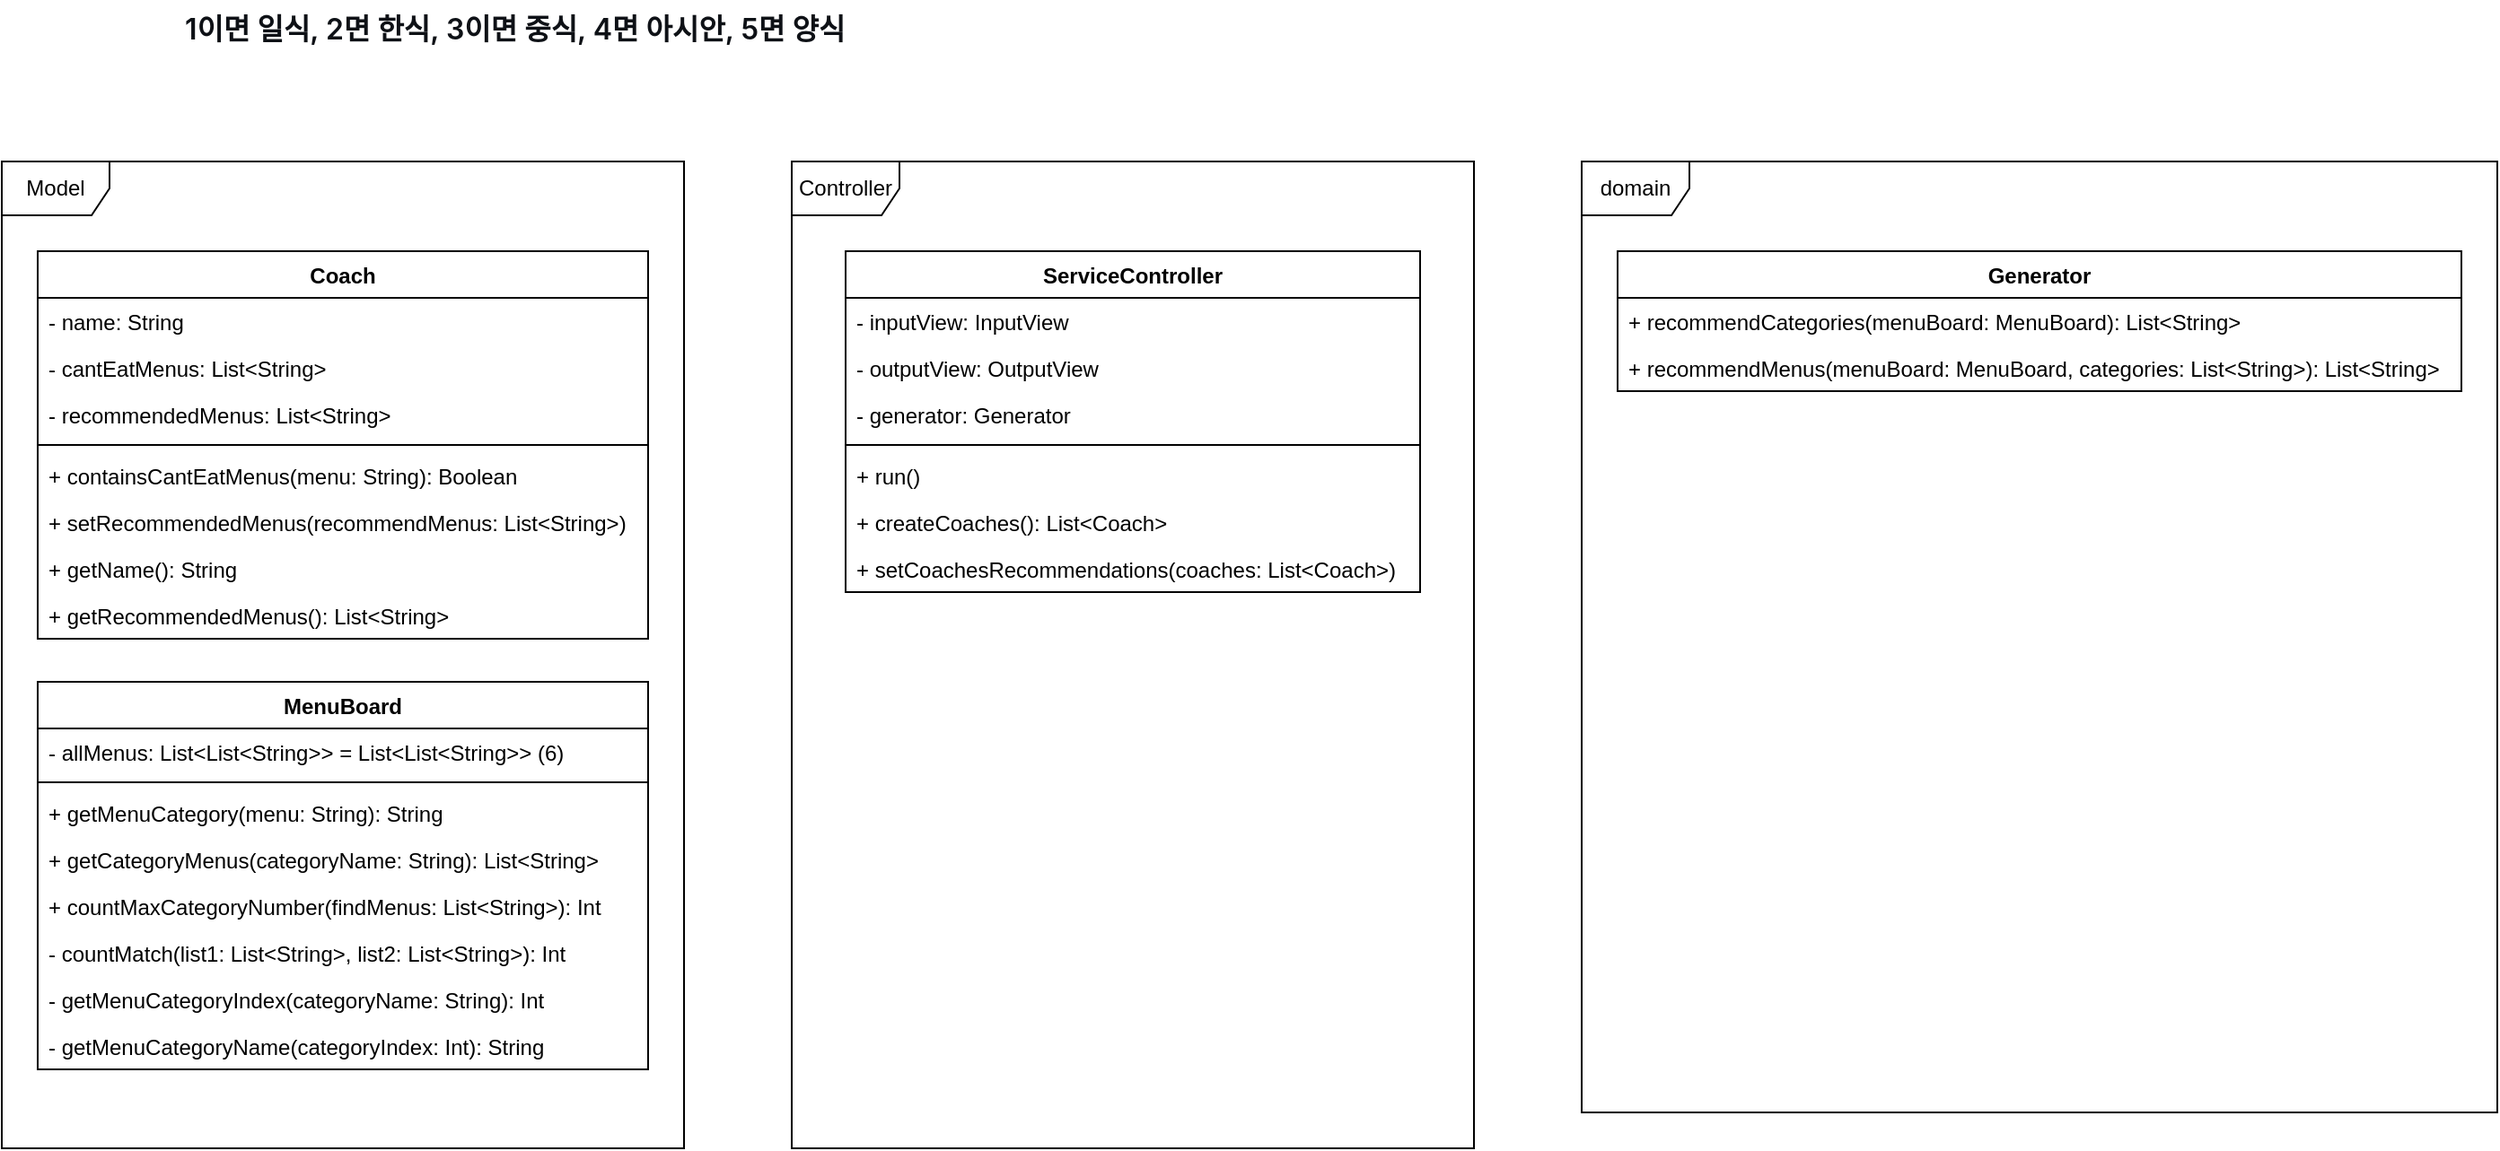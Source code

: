 <mxfile version="20.6.2" type="github">
  <diagram id="FJFMF_cU8nMcQ_dSxDxe" name="페이지-1">
    <mxGraphModel dx="-1012" dy="58" grid="1" gridSize="10" guides="1" tooltips="1" connect="1" arrows="1" fold="1" page="0" pageScale="1" pageWidth="827" pageHeight="1169" math="0" shadow="0">
      <root>
        <mxCell id="0" />
        <mxCell id="1" parent="0" />
        <mxCell id="HQHib-eTLAuZ_EJEV0sq-29" value="domain" style="shape=umlFrame;whiteSpace=wrap;html=1;" parent="1" vertex="1">
          <mxGeometry x="3070" y="570" width="510" height="530" as="geometry" />
        </mxCell>
        <mxCell id="HQHib-eTLAuZ_EJEV0sq-5" value="Model" style="shape=umlFrame;whiteSpace=wrap;html=1;" parent="1" vertex="1">
          <mxGeometry x="2190" y="570" width="380" height="550" as="geometry" />
        </mxCell>
        <mxCell id="HQHib-eTLAuZ_EJEV0sq-1" value="Coach" style="swimlane;fontStyle=1;align=center;verticalAlign=top;childLayout=stackLayout;horizontal=1;startSize=26;horizontalStack=0;resizeParent=1;resizeParentMax=0;resizeLast=0;collapsible=1;marginBottom=0;" parent="1" vertex="1">
          <mxGeometry x="2210" y="620" width="340" height="216" as="geometry" />
        </mxCell>
        <mxCell id="HQHib-eTLAuZ_EJEV0sq-2" value="- name: String" style="text;strokeColor=none;fillColor=none;align=left;verticalAlign=top;spacingLeft=4;spacingRight=4;overflow=hidden;rotatable=0;points=[[0,0.5],[1,0.5]];portConstraint=eastwest;" parent="HQHib-eTLAuZ_EJEV0sq-1" vertex="1">
          <mxGeometry y="26" width="340" height="26" as="geometry" />
        </mxCell>
        <mxCell id="HQHib-eTLAuZ_EJEV0sq-6" value="- cantEatMenus: List&lt;String&gt;" style="text;strokeColor=none;fillColor=none;align=left;verticalAlign=top;spacingLeft=4;spacingRight=4;overflow=hidden;rotatable=0;points=[[0,0.5],[1,0.5]];portConstraint=eastwest;" parent="HQHib-eTLAuZ_EJEV0sq-1" vertex="1">
          <mxGeometry y="52" width="340" height="26" as="geometry" />
        </mxCell>
        <mxCell id="HQHib-eTLAuZ_EJEV0sq-7" value="- recommendedMenus: List&lt;String&gt;" style="text;strokeColor=none;fillColor=none;align=left;verticalAlign=top;spacingLeft=4;spacingRight=4;overflow=hidden;rotatable=0;points=[[0,0.5],[1,0.5]];portConstraint=eastwest;" parent="HQHib-eTLAuZ_EJEV0sq-1" vertex="1">
          <mxGeometry y="78" width="340" height="26" as="geometry" />
        </mxCell>
        <mxCell id="HQHib-eTLAuZ_EJEV0sq-3" value="" style="line;strokeWidth=1;fillColor=none;align=left;verticalAlign=middle;spacingTop=-1;spacingLeft=3;spacingRight=3;rotatable=0;labelPosition=right;points=[];portConstraint=eastwest;strokeColor=inherit;" parent="HQHib-eTLAuZ_EJEV0sq-1" vertex="1">
          <mxGeometry y="104" width="340" height="8" as="geometry" />
        </mxCell>
        <mxCell id="HQHib-eTLAuZ_EJEV0sq-4" value="+ containsCantEatMenus(menu: String): Boolean" style="text;strokeColor=none;fillColor=none;align=left;verticalAlign=top;spacingLeft=4;spacingRight=4;overflow=hidden;rotatable=0;points=[[0,0.5],[1,0.5]];portConstraint=eastwest;" parent="HQHib-eTLAuZ_EJEV0sq-1" vertex="1">
          <mxGeometry y="112" width="340" height="26" as="geometry" />
        </mxCell>
        <mxCell id="513HBcPauUH8Qse7BMwf-3" value="+ setRecommendedMenus(recommendMenus: List&lt;String&gt;)" style="text;strokeColor=none;fillColor=none;align=left;verticalAlign=top;spacingLeft=4;spacingRight=4;overflow=hidden;rotatable=0;points=[[0,0.5],[1,0.5]];portConstraint=eastwest;" vertex="1" parent="HQHib-eTLAuZ_EJEV0sq-1">
          <mxGeometry y="138" width="340" height="26" as="geometry" />
        </mxCell>
        <mxCell id="HQHib-eTLAuZ_EJEV0sq-8" value="+ getName(): String" style="text;strokeColor=none;fillColor=none;align=left;verticalAlign=top;spacingLeft=4;spacingRight=4;overflow=hidden;rotatable=0;points=[[0,0.5],[1,0.5]];portConstraint=eastwest;" parent="HQHib-eTLAuZ_EJEV0sq-1" vertex="1">
          <mxGeometry y="164" width="340" height="26" as="geometry" />
        </mxCell>
        <mxCell id="HQHib-eTLAuZ_EJEV0sq-9" value="+ getRecommendedMenus(): List&lt;String&gt;" style="text;strokeColor=none;fillColor=none;align=left;verticalAlign=top;spacingLeft=4;spacingRight=4;overflow=hidden;rotatable=0;points=[[0,0.5],[1,0.5]];portConstraint=eastwest;" parent="HQHib-eTLAuZ_EJEV0sq-1" vertex="1">
          <mxGeometry y="190" width="340" height="26" as="geometry" />
        </mxCell>
        <mxCell id="HQHib-eTLAuZ_EJEV0sq-10" value="MenuBoard" style="swimlane;fontStyle=1;align=center;verticalAlign=top;childLayout=stackLayout;horizontal=1;startSize=26;horizontalStack=0;resizeParent=1;resizeParentMax=0;resizeLast=0;collapsible=1;marginBottom=0;" parent="1" vertex="1">
          <mxGeometry x="2210" y="860" width="340" height="216" as="geometry" />
        </mxCell>
        <mxCell id="HQHib-eTLAuZ_EJEV0sq-11" value="- allMenus: List&lt;List&lt;String&gt;&gt; = List&lt;List&lt;String&gt;&gt; (6)" style="text;strokeColor=none;fillColor=none;align=left;verticalAlign=top;spacingLeft=4;spacingRight=4;overflow=hidden;rotatable=0;points=[[0,0.5],[1,0.5]];portConstraint=eastwest;" parent="HQHib-eTLAuZ_EJEV0sq-10" vertex="1">
          <mxGeometry y="26" width="340" height="26" as="geometry" />
        </mxCell>
        <mxCell id="HQHib-eTLAuZ_EJEV0sq-14" value="" style="line;strokeWidth=1;fillColor=none;align=left;verticalAlign=middle;spacingTop=-1;spacingLeft=3;spacingRight=3;rotatable=0;labelPosition=right;points=[];portConstraint=eastwest;strokeColor=inherit;" parent="HQHib-eTLAuZ_EJEV0sq-10" vertex="1">
          <mxGeometry y="52" width="340" height="8" as="geometry" />
        </mxCell>
        <mxCell id="HQHib-eTLAuZ_EJEV0sq-15" value="+ getMenuCategory(menu: String): String" style="text;strokeColor=none;fillColor=none;align=left;verticalAlign=top;spacingLeft=4;spacingRight=4;overflow=hidden;rotatable=0;points=[[0,0.5],[1,0.5]];portConstraint=eastwest;" parent="HQHib-eTLAuZ_EJEV0sq-10" vertex="1">
          <mxGeometry y="60" width="340" height="26" as="geometry" />
        </mxCell>
        <mxCell id="HQHib-eTLAuZ_EJEV0sq-16" value="+ getCategoryMenus(categoryName: String): List&lt;String&gt;" style="text;strokeColor=none;fillColor=none;align=left;verticalAlign=top;spacingLeft=4;spacingRight=4;overflow=hidden;rotatable=0;points=[[0,0.5],[1,0.5]];portConstraint=eastwest;" parent="HQHib-eTLAuZ_EJEV0sq-10" vertex="1">
          <mxGeometry y="86" width="340" height="26" as="geometry" />
        </mxCell>
        <mxCell id="HQHib-eTLAuZ_EJEV0sq-20" value="+ countMaxCategoryNumber(findMenus: List&lt;String&gt;): Int" style="text;strokeColor=none;fillColor=none;align=left;verticalAlign=top;spacingLeft=4;spacingRight=4;overflow=hidden;rotatable=0;points=[[0,0.5],[1,0.5]];portConstraint=eastwest;" parent="HQHib-eTLAuZ_EJEV0sq-10" vertex="1">
          <mxGeometry y="112" width="340" height="26" as="geometry" />
        </mxCell>
        <mxCell id="513HBcPauUH8Qse7BMwf-2" value="- countMatch(list1: List&lt;String&gt;, list2: List&lt;String&gt;): Int" style="text;strokeColor=none;fillColor=none;align=left;verticalAlign=top;spacingLeft=4;spacingRight=4;overflow=hidden;rotatable=0;points=[[0,0.5],[1,0.5]];portConstraint=eastwest;" vertex="1" parent="HQHib-eTLAuZ_EJEV0sq-10">
          <mxGeometry y="138" width="340" height="26" as="geometry" />
        </mxCell>
        <mxCell id="HQHib-eTLAuZ_EJEV0sq-31" value="- getMenuCategoryIndex(categoryName: String): Int" style="text;strokeColor=none;fillColor=none;align=left;verticalAlign=top;spacingLeft=4;spacingRight=4;overflow=hidden;rotatable=0;points=[[0,0.5],[1,0.5]];portConstraint=eastwest;" parent="HQHib-eTLAuZ_EJEV0sq-10" vertex="1">
          <mxGeometry y="164" width="340" height="26" as="geometry" />
        </mxCell>
        <mxCell id="513HBcPauUH8Qse7BMwf-1" value="- getMenuCategoryName(categoryIndex: Int): String" style="text;strokeColor=none;fillColor=none;align=left;verticalAlign=top;spacingLeft=4;spacingRight=4;overflow=hidden;rotatable=0;points=[[0,0.5],[1,0.5]];portConstraint=eastwest;" vertex="1" parent="HQHib-eTLAuZ_EJEV0sq-10">
          <mxGeometry y="190" width="340" height="26" as="geometry" />
        </mxCell>
        <mxCell id="HQHib-eTLAuZ_EJEV0sq-21" value="Generator" style="swimlane;fontStyle=1;align=center;verticalAlign=top;childLayout=stackLayout;horizontal=1;startSize=26;horizontalStack=0;resizeParent=1;resizeParentMax=0;resizeLast=0;collapsible=1;marginBottom=0;" parent="1" vertex="1">
          <mxGeometry x="3090" y="620" width="470" height="78" as="geometry" />
        </mxCell>
        <mxCell id="HQHib-eTLAuZ_EJEV0sq-26" value="+ recommendCategories(menuBoard: MenuBoard): List&lt;String&gt;" style="text;strokeColor=none;fillColor=none;align=left;verticalAlign=top;spacingLeft=4;spacingRight=4;overflow=hidden;rotatable=0;points=[[0,0.5],[1,0.5]];portConstraint=eastwest;" parent="HQHib-eTLAuZ_EJEV0sq-21" vertex="1">
          <mxGeometry y="26" width="470" height="26" as="geometry" />
        </mxCell>
        <mxCell id="HQHib-eTLAuZ_EJEV0sq-27" value="+ recommendMenus(menuBoard: MenuBoard, categories: List&lt;String&gt;): List&lt;String&gt;" style="text;strokeColor=none;fillColor=none;align=left;verticalAlign=top;spacingLeft=4;spacingRight=4;overflow=hidden;rotatable=0;points=[[0,0.5],[1,0.5]];portConstraint=eastwest;" parent="HQHib-eTLAuZ_EJEV0sq-21" vertex="1">
          <mxGeometry y="52" width="470" height="26" as="geometry" />
        </mxCell>
        <mxCell id="HQHib-eTLAuZ_EJEV0sq-30" value="&lt;meta charset=&quot;utf-8&quot;&gt;&lt;strong style=&quot;box-sizing: border-box; font-weight: var(--base-text-weight-semibold, 600); color: rgb(14, 17, 22); font-family: -apple-system, &amp;quot;system-ui&amp;quot;, &amp;quot;Segoe UI&amp;quot;, &amp;quot;Noto Sans&amp;quot;, Helvetica, Arial, sans-serif, &amp;quot;Apple Color Emoji&amp;quot;, &amp;quot;Segoe UI Emoji&amp;quot;; font-size: 16px; font-style: normal; font-variant-ligatures: normal; font-variant-caps: normal; letter-spacing: normal; orphans: 2; text-align: left; text-indent: 0px; text-transform: none; widows: 2; word-spacing: 0px; -webkit-text-stroke-width: 0px; background-color: rgb(255, 255, 255); text-decoration-thickness: initial; text-decoration-style: initial; text-decoration-color: initial;&quot;&gt;1이면 일식, 2면 한식, 3이면 중식, 4면 아시안, 5면 양식&lt;/strong&gt;" style="text;whiteSpace=wrap;html=1;" parent="1" vertex="1">
          <mxGeometry x="2290" y="480" width="390" height="40" as="geometry" />
        </mxCell>
        <mxCell id="HQHib-eTLAuZ_EJEV0sq-33" value="Controller" style="shape=umlFrame;whiteSpace=wrap;html=1;" parent="1" vertex="1">
          <mxGeometry x="2630" y="570" width="380" height="550" as="geometry" />
        </mxCell>
        <mxCell id="HQHib-eTLAuZ_EJEV0sq-34" value="ServiceController" style="swimlane;fontStyle=1;align=center;verticalAlign=top;childLayout=stackLayout;horizontal=1;startSize=26;horizontalStack=0;resizeParent=1;resizeParentMax=0;resizeLast=0;collapsible=1;marginBottom=0;" parent="1" vertex="1">
          <mxGeometry x="2660" y="620" width="320" height="190" as="geometry" />
        </mxCell>
        <mxCell id="HQHib-eTLAuZ_EJEV0sq-35" value="- inputView: InputView" style="text;strokeColor=none;fillColor=none;align=left;verticalAlign=top;spacingLeft=4;spacingRight=4;overflow=hidden;rotatable=0;points=[[0,0.5],[1,0.5]];portConstraint=eastwest;" parent="HQHib-eTLAuZ_EJEV0sq-34" vertex="1">
          <mxGeometry y="26" width="320" height="26" as="geometry" />
        </mxCell>
        <mxCell id="HQHib-eTLAuZ_EJEV0sq-36" value="- outputView: OutputView" style="text;strokeColor=none;fillColor=none;align=left;verticalAlign=top;spacingLeft=4;spacingRight=4;overflow=hidden;rotatable=0;points=[[0,0.5],[1,0.5]];portConstraint=eastwest;" parent="HQHib-eTLAuZ_EJEV0sq-34" vertex="1">
          <mxGeometry y="52" width="320" height="26" as="geometry" />
        </mxCell>
        <mxCell id="HQHib-eTLAuZ_EJEV0sq-37" value="- generator: Generator" style="text;strokeColor=none;fillColor=none;align=left;verticalAlign=top;spacingLeft=4;spacingRight=4;overflow=hidden;rotatable=0;points=[[0,0.5],[1,0.5]];portConstraint=eastwest;" parent="HQHib-eTLAuZ_EJEV0sq-34" vertex="1">
          <mxGeometry y="78" width="320" height="26" as="geometry" />
        </mxCell>
        <mxCell id="HQHib-eTLAuZ_EJEV0sq-38" value="" style="line;strokeWidth=1;fillColor=none;align=left;verticalAlign=middle;spacingTop=-1;spacingLeft=3;spacingRight=3;rotatable=0;labelPosition=right;points=[];portConstraint=eastwest;strokeColor=inherit;" parent="HQHib-eTLAuZ_EJEV0sq-34" vertex="1">
          <mxGeometry y="104" width="320" height="8" as="geometry" />
        </mxCell>
        <mxCell id="HQHib-eTLAuZ_EJEV0sq-39" value="+ run()" style="text;strokeColor=none;fillColor=none;align=left;verticalAlign=top;spacingLeft=4;spacingRight=4;overflow=hidden;rotatable=0;points=[[0,0.5],[1,0.5]];portConstraint=eastwest;" parent="HQHib-eTLAuZ_EJEV0sq-34" vertex="1">
          <mxGeometry y="112" width="320" height="26" as="geometry" />
        </mxCell>
        <mxCell id="HQHib-eTLAuZ_EJEV0sq-40" value="+ createCoaches(): List&lt;Coach&gt;" style="text;strokeColor=none;fillColor=none;align=left;verticalAlign=top;spacingLeft=4;spacingRight=4;overflow=hidden;rotatable=0;points=[[0,0.5],[1,0.5]];portConstraint=eastwest;" parent="HQHib-eTLAuZ_EJEV0sq-34" vertex="1">
          <mxGeometry y="138" width="320" height="26" as="geometry" />
        </mxCell>
        <mxCell id="HQHib-eTLAuZ_EJEV0sq-41" value="+ setCoachesRecommendations(coaches: List&lt;Coach&gt;)" style="text;strokeColor=none;fillColor=none;align=left;verticalAlign=top;spacingLeft=4;spacingRight=4;overflow=hidden;rotatable=0;points=[[0,0.5],[1,0.5]];portConstraint=eastwest;" parent="HQHib-eTLAuZ_EJEV0sq-34" vertex="1">
          <mxGeometry y="164" width="320" height="26" as="geometry" />
        </mxCell>
      </root>
    </mxGraphModel>
  </diagram>
</mxfile>
